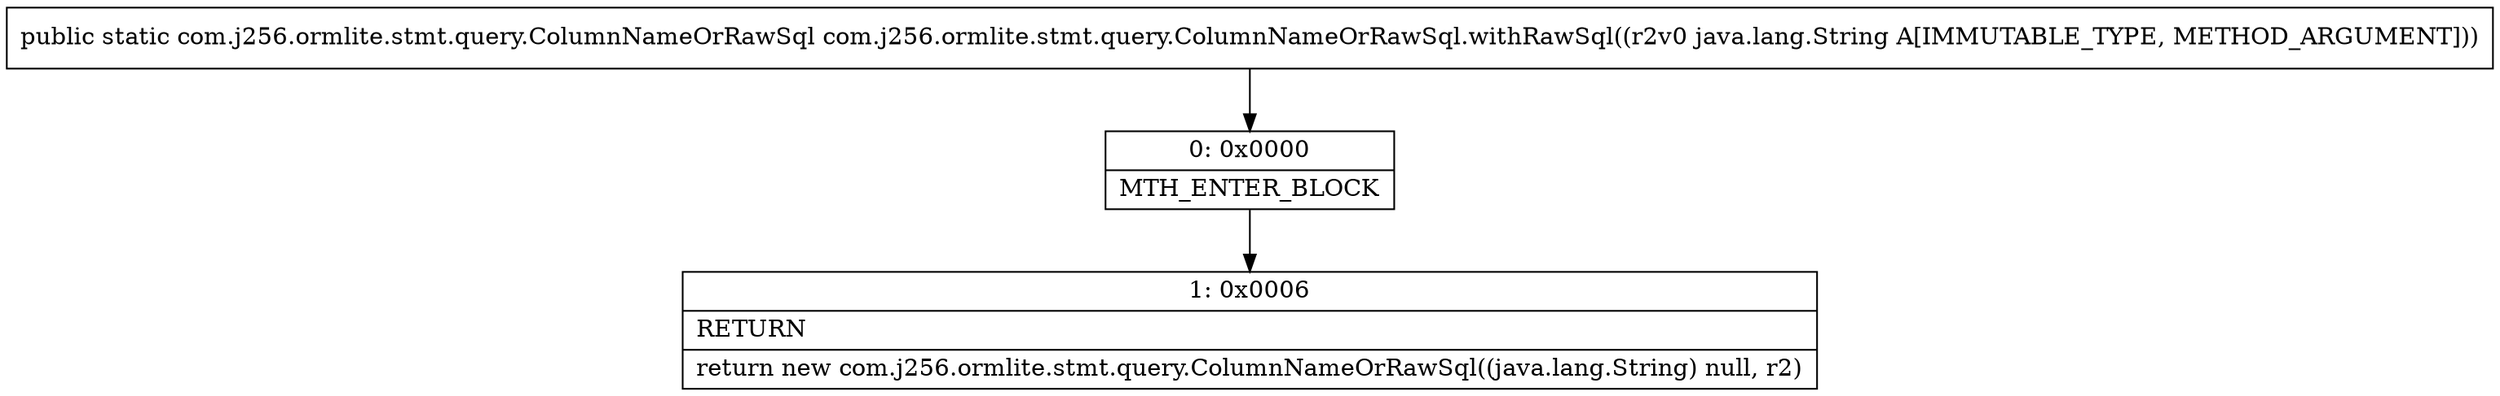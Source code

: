digraph "CFG forcom.j256.ormlite.stmt.query.ColumnNameOrRawSql.withRawSql(Ljava\/lang\/String;)Lcom\/j256\/ormlite\/stmt\/query\/ColumnNameOrRawSql;" {
Node_0 [shape=record,label="{0\:\ 0x0000|MTH_ENTER_BLOCK\l}"];
Node_1 [shape=record,label="{1\:\ 0x0006|RETURN\l|return new com.j256.ormlite.stmt.query.ColumnNameOrRawSql((java.lang.String) null, r2)\l}"];
MethodNode[shape=record,label="{public static com.j256.ormlite.stmt.query.ColumnNameOrRawSql com.j256.ormlite.stmt.query.ColumnNameOrRawSql.withRawSql((r2v0 java.lang.String A[IMMUTABLE_TYPE, METHOD_ARGUMENT])) }"];
MethodNode -> Node_0;
Node_0 -> Node_1;
}

